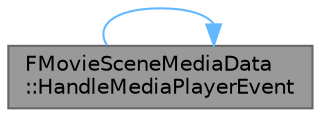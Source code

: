 digraph "FMovieSceneMediaData::HandleMediaPlayerEvent"
{
 // INTERACTIVE_SVG=YES
 // LATEX_PDF_SIZE
  bgcolor="transparent";
  edge [fontname=Helvetica,fontsize=10,labelfontname=Helvetica,labelfontsize=10];
  node [fontname=Helvetica,fontsize=10,shape=box,height=0.2,width=0.4];
  rankdir="LR";
  Node1 [id="Node000001",label="FMovieSceneMediaData\l::HandleMediaPlayerEvent",height=0.2,width=0.4,color="gray40", fillcolor="grey60", style="filled", fontcolor="black",tooltip="Callback for media player events."];
  Node1 -> Node1 [id="edge1_Node000001_Node000001",color="steelblue1",style="solid",tooltip=" "];
}
